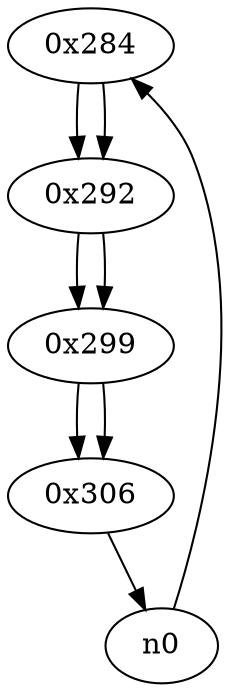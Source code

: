 digraph G{
/* nodes */
  n1 [label="0x284"]
  n2 [label="0x292"]
  n3 [label="0x299"]
  n4 [label="0x306"]
/* edges */
n1 -> n2;
n0 -> n1;
n2 -> n3;
n1 -> n2;
n3 -> n4;
n2 -> n3;
n4 -> n0;
n3 -> n4;
}
